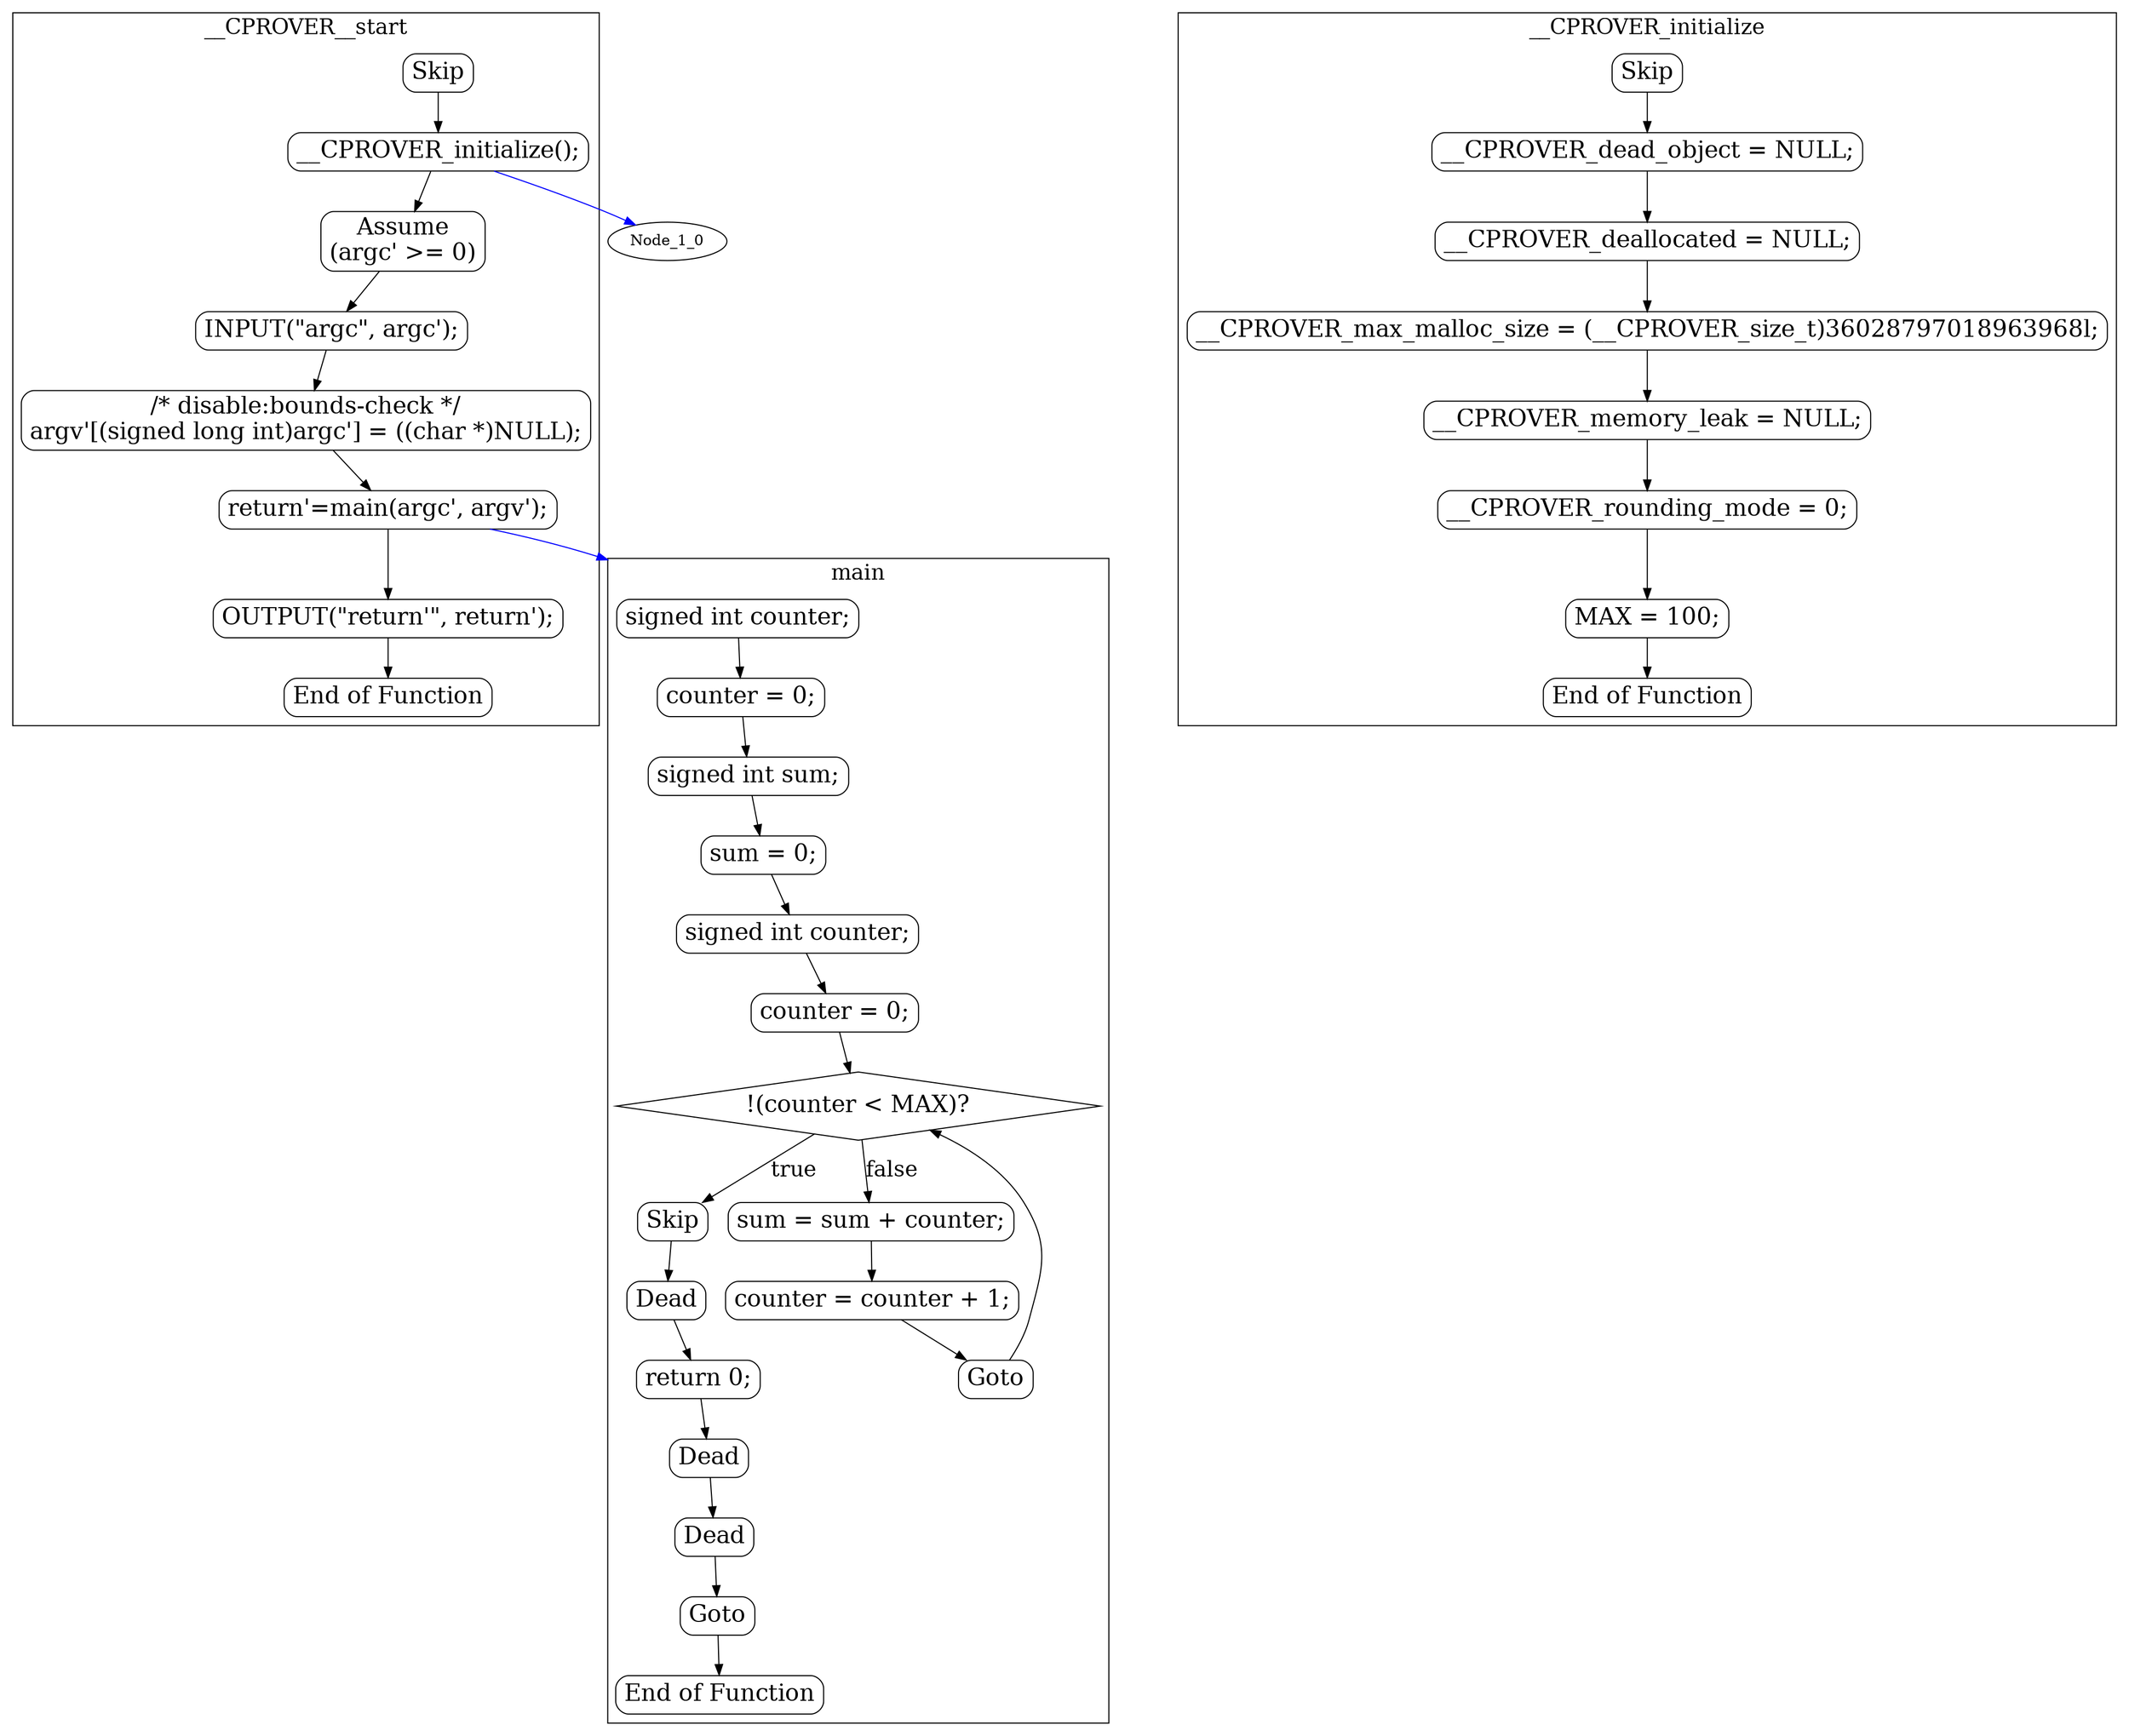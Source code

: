 digraph G {
color=black;orientation=portrait;fontsize=20;compound=true;size="30,40";ratio=compress;
subgraph "cluster_main" {
label="main";
Node_0_0 [shape=Mrecord,fontsize=22,label="signed int counter;"];
Node_0_0 -> Node_0_1 ;
Node_0_1 [shape=Mrecord,fontsize=22,label="counter = 0;"];
Node_0_1 -> Node_0_2 ;
Node_0_2 [shape=Mrecord,fontsize=22,label="signed int sum;"];
Node_0_2 -> Node_0_3 ;
Node_0_3 [shape=Mrecord,fontsize=22,label="sum = 0;"];
Node_0_3 -> Node_0_4 ;
Node_0_4 [shape=Mrecord,fontsize=22,label="signed int counter;"];
Node_0_4 -> Node_0_5 ;
Node_0_5 [shape=Mrecord,fontsize=22,label="counter = 0;"];
Node_0_5 -> Node_0_6 ;
Node_0_6 [shape=diamond,fontsize=22,label="!(counter \< MAX)?"];
Node_0_6 -> Node_0_10 [fontsize=20,label="true"];
Node_0_6 -> Node_0_7 [fontsize=20,label="false"];
Node_0_10 [shape=Mrecord,fontsize=22,label="Skip"];
Node_0_10 -> Node_0_11 ;
Node_0_7 [shape=Mrecord,fontsize=22,label="sum = sum + counter;"];
Node_0_7 -> Node_0_8 ;
Node_0_11 [shape=Mrecord,fontsize=22,label="Dead"];
Node_0_11 -> Node_0_12 ;
Node_0_8 [shape=Mrecord,fontsize=22,label="counter = counter + 1;"];
Node_0_8 -> Node_0_9 ;
Node_0_12 [shape=Mrecord,fontsize=22,label="return 0;"];
Node_0_12 -> Node_0_13 ;
Node_0_9 [shape=Mrecord,fontsize=22,label="Goto"];
Node_0_9 -> Node_0_6 ;
Node_0_13 [shape=Mrecord,fontsize=22,label="Dead"];
Node_0_13 -> Node_0_14 ;
Node_0_14 [shape=Mrecord,fontsize=22,label="Dead"];
Node_0_14 -> Node_0_15 ;
Node_0_15 [shape=Mrecord,fontsize=22,label="Goto"];
Node_0_15 -> Node_0_16 ;
Node_0_16 [shape=Mrecord,fontsize=22,label="End of Function"];
}
subgraph "cluster___CPROVER_initialize" {
label="__CPROVER_initialize";
Node_1_17 [shape=Mrecord,fontsize=22,label="Skip"];
Node_1_17 -> Node_1_18 ;
Node_1_18 [shape=Mrecord,fontsize=22,label="__CPROVER_dead_object = NULL;"];
Node_1_18 -> Node_1_19 ;
Node_1_19 [shape=Mrecord,fontsize=22,label="__CPROVER_deallocated = NULL;"];
Node_1_19 -> Node_1_20 ;
Node_1_20 [shape=Mrecord,fontsize=22,label="__CPROVER_max_malloc_size = (__CPROVER_size_t)36028797018963968l;"];
Node_1_20 -> Node_1_21 ;
Node_1_21 [shape=Mrecord,fontsize=22,label="__CPROVER_memory_leak = NULL;"];
Node_1_21 -> Node_1_22 ;
Node_1_22 [shape=Mrecord,fontsize=22,label="__CPROVER_rounding_mode = 0;"];
Node_1_22 -> Node_1_23 ;
Node_1_23 [shape=Mrecord,fontsize=22,label="MAX = 100;"];
Node_1_23 -> Node_1_24 ;
Node_1_24 [shape=Mrecord,fontsize=22,label="End of Function"];
}
subgraph "cluster___CPROVER__start" {
label="__CPROVER__start";
Node_2_25 [shape=Mrecord,fontsize=22,label="Skip"];
Node_2_25 -> Node_2_26 ;
Node_2_26 [shape=Mrecord,fontsize=22,label="__CPROVER_initialize();"];
Node_2_26 -> Node_2_27 ;
Node_2_27 [shape=Mrecord,fontsize=22,label="Assume\n(argc' \>= 0)"];
Node_2_27 -> Node_2_28 ;
Node_2_28 [shape=Mrecord,fontsize=22,label="INPUT(\"argc\", argc');"];
Node_2_28 -> Node_2_29 ;
Node_2_29 [shape=Mrecord,fontsize=22,label="/* disable:bounds-check */\nargv'[(signed long int)argc'] = ((char *)NULL);"];
Node_2_29 -> Node_2_30 ;
Node_2_30 [shape=Mrecord,fontsize=22,label="return'=main(argc', argv');"];
Node_2_30 -> Node_2_31 ;
Node_2_31 [shape=Mrecord,fontsize=22,label="OUTPUT(\"return'\", return');"];
Node_2_31 -> Node_2_32 ;
Node_2_32 [shape=Mrecord,fontsize=22,label="End of Function"];
}
Node_2_26 -> Node_1_0 [lhead="cluster___CPROVER_initialize",color=blue];
Node_2_30 -> Node_0_0 [lhead="cluster_main",color=blue];
}
